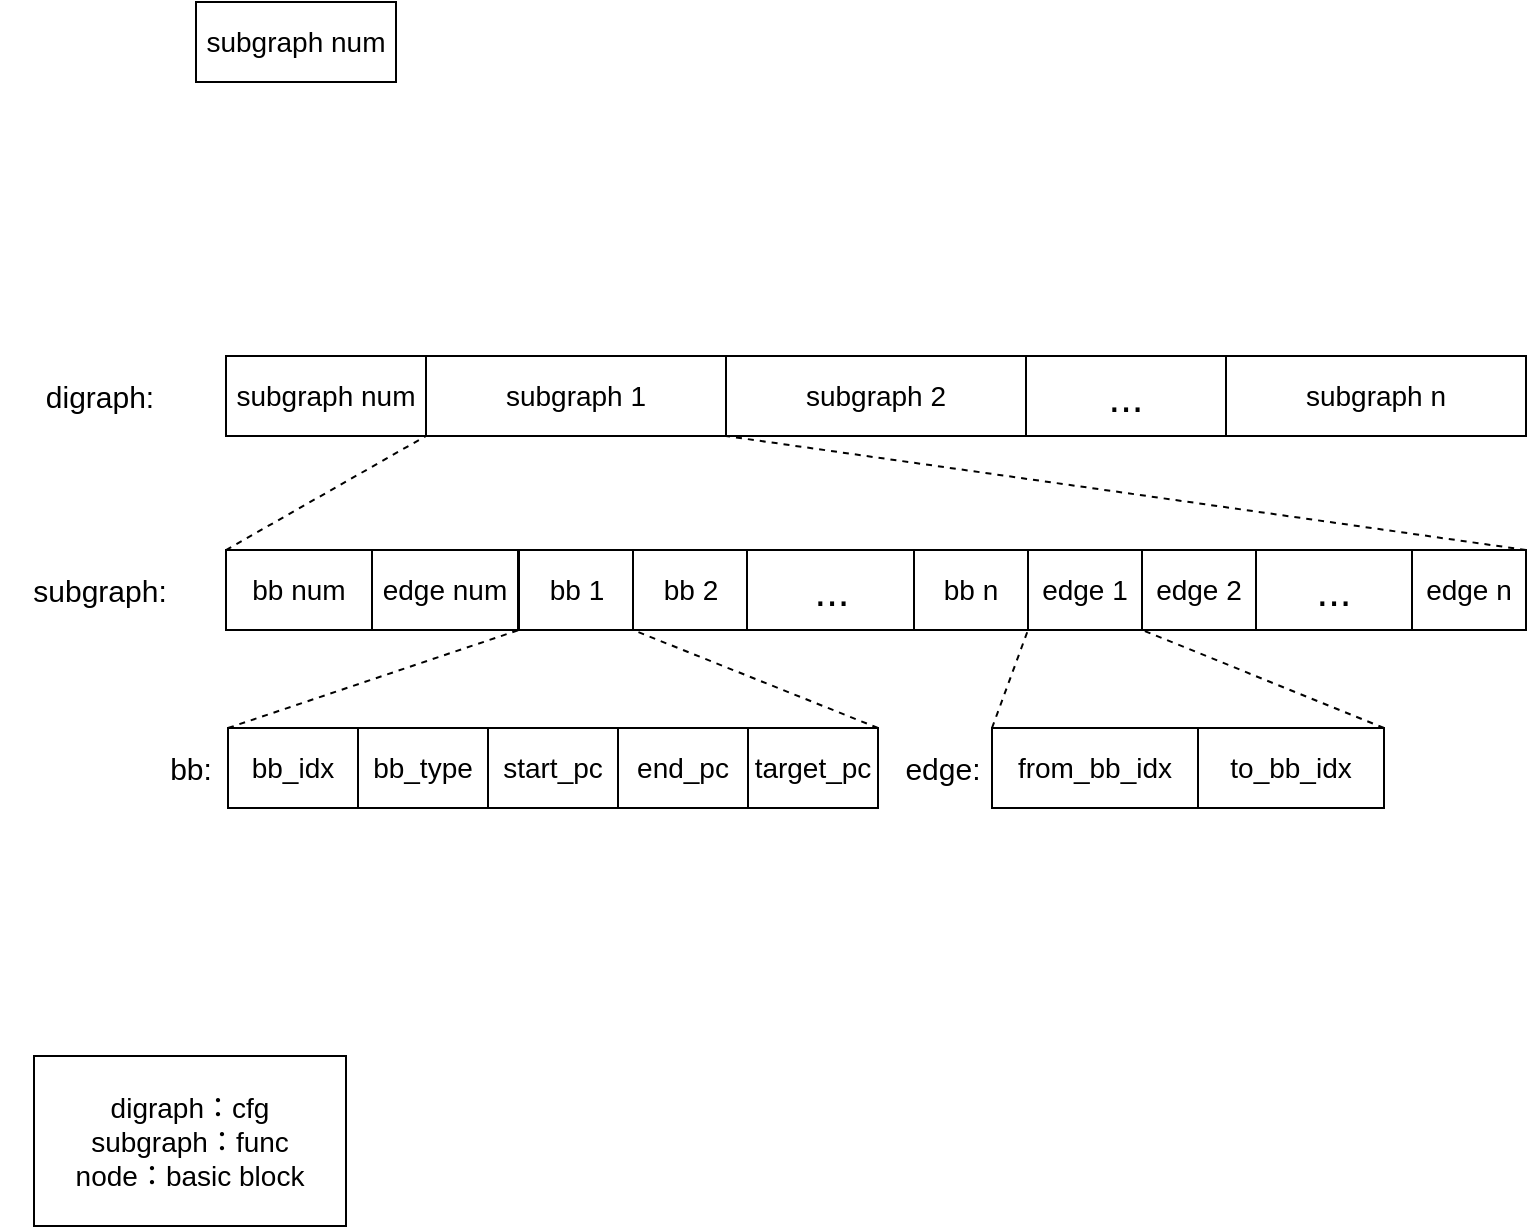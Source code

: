 <mxfile version="21.6.1" type="github">
  <diagram name="第 1 页" id="ugtEYNCoT0SjDMXIqZ7P">
    <mxGraphModel dx="939" dy="534" grid="0" gridSize="10" guides="1" tooltips="1" connect="1" arrows="1" fold="1" page="1" pageScale="1" pageWidth="827" pageHeight="1169" math="0" shadow="0">
      <root>
        <mxCell id="0" />
        <mxCell id="1" parent="0" />
        <mxCell id="d1OhDoUk9ihU9Uq7CjFA-1" value="" style="rounded=0;whiteSpace=wrap;html=1;fillColor=none;" vertex="1" parent="1">
          <mxGeometry x="155" y="267" width="650" height="40" as="geometry" />
        </mxCell>
        <mxCell id="d1OhDoUk9ihU9Uq7CjFA-2" value="&lt;font style=&quot;font-size: 14px;&quot;&gt;subgraph num&lt;/font&gt;" style="rounded=0;whiteSpace=wrap;html=1;fillColor=none;labelBackgroundColor=none;labelBorderColor=none;" vertex="1" parent="1">
          <mxGeometry x="155" y="267" width="100" height="40" as="geometry" />
        </mxCell>
        <mxCell id="d1OhDoUk9ihU9Uq7CjFA-3" value="&lt;font style=&quot;font-size: 15px;&quot;&gt;digraph:&lt;/font&gt;" style="rounded=0;whiteSpace=wrap;html=1;fillColor=none;strokeColor=none;" vertex="1" parent="1">
          <mxGeometry x="42" y="267" width="100" height="40" as="geometry" />
        </mxCell>
        <mxCell id="d1OhDoUk9ihU9Uq7CjFA-4" value="&lt;font style=&quot;font-size: 21px;&quot;&gt;...&lt;/font&gt;" style="rounded=0;whiteSpace=wrap;html=1;fillColor=none;" vertex="1" parent="1">
          <mxGeometry x="555" y="267" width="100" height="40" as="geometry" />
        </mxCell>
        <mxCell id="d1OhDoUk9ihU9Uq7CjFA-5" value="" style="rounded=0;whiteSpace=wrap;html=1;fillColor=none;" vertex="1" parent="1">
          <mxGeometry x="156" y="453" width="325" height="40" as="geometry" />
        </mxCell>
        <mxCell id="d1OhDoUk9ihU9Uq7CjFA-6" value="&lt;font style=&quot;font-size: 14px;&quot;&gt;subgraph num&lt;/font&gt;" style="rounded=0;whiteSpace=wrap;html=1;fillColor=none;" vertex="1" parent="1">
          <mxGeometry x="140" y="90" width="100" height="40" as="geometry" />
        </mxCell>
        <mxCell id="d1OhDoUk9ihU9Uq7CjFA-7" value="&lt;font style=&quot;font-size: 14px;&quot;&gt;subgraph 1&lt;/font&gt;" style="rounded=0;whiteSpace=wrap;html=1;fillColor=default;labelBorderColor=none;" vertex="1" parent="1">
          <mxGeometry x="255" y="267" width="150" height="40" as="geometry" />
        </mxCell>
        <mxCell id="d1OhDoUk9ihU9Uq7CjFA-8" value="&lt;font style=&quot;font-size: 14px;&quot;&gt;subgraph 2&lt;/font&gt;" style="rounded=0;whiteSpace=wrap;html=1;fillColor=none;" vertex="1" parent="1">
          <mxGeometry x="405" y="267" width="150" height="40" as="geometry" />
        </mxCell>
        <mxCell id="d1OhDoUk9ihU9Uq7CjFA-9" value="&lt;font style=&quot;font-size: 14px;&quot;&gt;subgraph n&lt;/font&gt;" style="rounded=0;whiteSpace=wrap;html=1;fillColor=none;" vertex="1" parent="1">
          <mxGeometry x="655" y="267" width="150" height="40" as="geometry" />
        </mxCell>
        <mxCell id="d1OhDoUk9ihU9Uq7CjFA-11" value="" style="rounded=0;whiteSpace=wrap;html=1;fillColor=none;" vertex="1" parent="1">
          <mxGeometry x="155" y="364" width="650" height="40" as="geometry" />
        </mxCell>
        <mxCell id="d1OhDoUk9ihU9Uq7CjFA-12" value="&lt;font style=&quot;font-size: 14px;&quot;&gt;bb num&lt;/font&gt;" style="rounded=0;whiteSpace=wrap;html=1;fillColor=none;" vertex="1" parent="1">
          <mxGeometry x="155" y="364" width="73" height="40" as="geometry" />
        </mxCell>
        <mxCell id="d1OhDoUk9ihU9Uq7CjFA-13" value="&lt;font style=&quot;font-size: 15px;&quot;&gt;subgraph:&lt;/font&gt;" style="rounded=0;whiteSpace=wrap;html=1;fillColor=none;strokeColor=none;" vertex="1" parent="1">
          <mxGeometry x="42" y="364" width="100" height="40" as="geometry" />
        </mxCell>
        <mxCell id="d1OhDoUk9ihU9Uq7CjFA-14" value="&lt;font style=&quot;font-size: 21px;&quot;&gt;...&lt;/font&gt;" style="rounded=0;whiteSpace=wrap;html=1;fillColor=none;" vertex="1" parent="1">
          <mxGeometry x="670" y="364" width="78" height="40" as="geometry" />
        </mxCell>
        <mxCell id="d1OhDoUk9ihU9Uq7CjFA-15" value="&lt;font style=&quot;font-size: 14px;&quot;&gt;bb n&lt;/font&gt;" style="rounded=0;whiteSpace=wrap;html=1;fillColor=none;" vertex="1" parent="1">
          <mxGeometry x="499" y="364" width="57" height="40" as="geometry" />
        </mxCell>
        <mxCell id="d1OhDoUk9ihU9Uq7CjFA-16" value="&lt;font style=&quot;font-size: 14px;&quot;&gt;digraph：cfg&lt;br&gt;subgraph：func&lt;br&gt;node：basic block&lt;br&gt;&lt;/font&gt;" style="rounded=0;whiteSpace=wrap;html=1;fillColor=none;align=center;" vertex="1" parent="1">
          <mxGeometry x="59" y="617" width="156" height="85" as="geometry" />
        </mxCell>
        <mxCell id="d1OhDoUk9ihU9Uq7CjFA-18" value="&lt;font style=&quot;font-size: 14px;&quot;&gt;edge num&lt;/font&gt;" style="rounded=0;whiteSpace=wrap;html=1;fillColor=none;" vertex="1" parent="1">
          <mxGeometry x="228" y="364" width="73" height="40" as="geometry" />
        </mxCell>
        <mxCell id="d1OhDoUk9ihU9Uq7CjFA-19" value="&lt;font style=&quot;font-size: 14px;&quot;&gt;bb 2&lt;/font&gt;" style="rounded=0;whiteSpace=wrap;html=1;fillColor=none;" vertex="1" parent="1">
          <mxGeometry x="358.5" y="364" width="57" height="40" as="geometry" />
        </mxCell>
        <mxCell id="d1OhDoUk9ihU9Uq7CjFA-20" value="&lt;font style=&quot;font-size: 14px;&quot;&gt;bb 1&lt;/font&gt;" style="rounded=0;whiteSpace=wrap;html=1;fillColor=none;" vertex="1" parent="1">
          <mxGeometry x="301.5" y="364" width="57" height="40" as="geometry" />
        </mxCell>
        <mxCell id="d1OhDoUk9ihU9Uq7CjFA-21" value="&lt;font style=&quot;font-size: 21px;&quot;&gt;...&lt;/font&gt;" style="rounded=0;whiteSpace=wrap;html=1;fillColor=none;" vertex="1" parent="1">
          <mxGeometry x="415.5" y="364" width="83.5" height="40" as="geometry" />
        </mxCell>
        <mxCell id="d1OhDoUk9ihU9Uq7CjFA-22" value="&lt;font style=&quot;font-size: 14px;&quot;&gt;edge 1&lt;/font&gt;" style="rounded=0;whiteSpace=wrap;html=1;fillColor=none;" vertex="1" parent="1">
          <mxGeometry x="556" y="364" width="57" height="40" as="geometry" />
        </mxCell>
        <mxCell id="d1OhDoUk9ihU9Uq7CjFA-23" value="&lt;font style=&quot;font-size: 14px;&quot;&gt;edge 2&lt;/font&gt;" style="rounded=0;whiteSpace=wrap;html=1;fillColor=none;" vertex="1" parent="1">
          <mxGeometry x="613" y="364" width="57" height="40" as="geometry" />
        </mxCell>
        <mxCell id="d1OhDoUk9ihU9Uq7CjFA-24" value="&lt;font style=&quot;font-size: 14px;&quot;&gt;edge n&lt;/font&gt;" style="rounded=0;whiteSpace=wrap;html=1;fillColor=none;" vertex="1" parent="1">
          <mxGeometry x="748" y="364" width="57" height="40" as="geometry" />
        </mxCell>
        <mxCell id="d1OhDoUk9ihU9Uq7CjFA-25" value="&lt;font style=&quot;font-size: 14px;&quot;&gt;start_pc&lt;/font&gt;" style="rounded=0;whiteSpace=wrap;html=1;fillColor=none;" vertex="1" parent="1">
          <mxGeometry x="286" y="453" width="65" height="40" as="geometry" />
        </mxCell>
        <mxCell id="d1OhDoUk9ihU9Uq7CjFA-27" value="&lt;font style=&quot;font-size: 15px;&quot;&gt;bb:&lt;/font&gt;" style="rounded=0;whiteSpace=wrap;html=1;fillColor=none;strokeColor=none;" vertex="1" parent="1">
          <mxGeometry x="122" y="453" width="31" height="40" as="geometry" />
        </mxCell>
        <mxCell id="d1OhDoUk9ihU9Uq7CjFA-28" value="&lt;font style=&quot;font-size: 14px;&quot;&gt;end_pc&lt;/font&gt;" style="rounded=0;whiteSpace=wrap;html=1;fillColor=none;" vertex="1" parent="1">
          <mxGeometry x="351" y="453" width="65" height="40" as="geometry" />
        </mxCell>
        <mxCell id="d1OhDoUk9ihU9Uq7CjFA-29" value="&lt;font style=&quot;font-size: 14px;&quot;&gt;bb_idx&lt;/font&gt;" style="rounded=0;whiteSpace=wrap;html=1;fillColor=none;" vertex="1" parent="1">
          <mxGeometry x="156" y="453" width="65" height="40" as="geometry" />
        </mxCell>
        <mxCell id="d1OhDoUk9ihU9Uq7CjFA-30" value="" style="rounded=0;whiteSpace=wrap;html=1;fillColor=none;" vertex="1" parent="1">
          <mxGeometry x="538" y="453" width="196" height="40" as="geometry" />
        </mxCell>
        <mxCell id="d1OhDoUk9ihU9Uq7CjFA-32" value="&lt;font style=&quot;font-size: 15px;&quot;&gt;edge:&lt;/font&gt;" style="rounded=0;whiteSpace=wrap;html=1;fillColor=none;strokeColor=none;" vertex="1" parent="1">
          <mxGeometry x="492" y="453" width="43" height="40" as="geometry" />
        </mxCell>
        <mxCell id="d1OhDoUk9ihU9Uq7CjFA-38" value="&lt;font style=&quot;font-size: 14px;&quot;&gt;from_bb_idx&lt;/font&gt;" style="rounded=0;whiteSpace=wrap;html=1;fillColor=none;" vertex="1" parent="1">
          <mxGeometry x="538" y="453" width="103" height="40" as="geometry" />
        </mxCell>
        <mxCell id="d1OhDoUk9ihU9Uq7CjFA-39" value="&lt;font style=&quot;font-size: 14px;&quot;&gt;to_bb_idx&lt;/font&gt;" style="rounded=0;whiteSpace=wrap;html=1;fillColor=none;" vertex="1" parent="1">
          <mxGeometry x="641" y="453" width="93" height="40" as="geometry" />
        </mxCell>
        <mxCell id="d1OhDoUk9ihU9Uq7CjFA-43" value="" style="endArrow=none;dashed=1;html=1;rounded=0;entryX=0;entryY=1;entryDx=0;entryDy=0;exitX=0;exitY=0;exitDx=0;exitDy=0;fontStyle=0" edge="1" parent="1" source="d1OhDoUk9ihU9Uq7CjFA-12" target="d1OhDoUk9ihU9Uq7CjFA-7">
          <mxGeometry width="50" height="50" relative="1" as="geometry">
            <mxPoint x="375" y="342" as="sourcePoint" />
            <mxPoint x="446" y="323" as="targetPoint" />
          </mxGeometry>
        </mxCell>
        <mxCell id="d1OhDoUk9ihU9Uq7CjFA-44" value="" style="endArrow=none;dashed=1;html=1;rounded=0;entryX=0;entryY=1;entryDx=0;entryDy=0;exitX=1;exitY=0;exitDx=0;exitDy=0;" edge="1" parent="1" source="d1OhDoUk9ihU9Uq7CjFA-24" target="d1OhDoUk9ihU9Uq7CjFA-8">
          <mxGeometry width="50" height="50" relative="1" as="geometry">
            <mxPoint x="354" y="355" as="sourcePoint" />
            <mxPoint x="407" y="318" as="targetPoint" />
          </mxGeometry>
        </mxCell>
        <mxCell id="d1OhDoUk9ihU9Uq7CjFA-47" value="" style="endArrow=none;dashed=1;html=1;rounded=0;entryX=1;entryY=1;entryDx=0;entryDy=0;exitX=0;exitY=0;exitDx=0;exitDy=0;" edge="1" parent="1" source="d1OhDoUk9ihU9Uq7CjFA-38" target="d1OhDoUk9ihU9Uq7CjFA-15">
          <mxGeometry width="50" height="50" relative="1" as="geometry">
            <mxPoint x="492" y="663" as="sourcePoint" />
            <mxPoint x="542" y="613" as="targetPoint" />
          </mxGeometry>
        </mxCell>
        <mxCell id="d1OhDoUk9ihU9Uq7CjFA-48" value="" style="endArrow=none;dashed=1;html=1;rounded=0;entryX=0;entryY=1;entryDx=0;entryDy=0;exitX=1;exitY=0;exitDx=0;exitDy=0;" edge="1" parent="1" source="d1OhDoUk9ihU9Uq7CjFA-39" target="d1OhDoUk9ihU9Uq7CjFA-23">
          <mxGeometry width="50" height="50" relative="1" as="geometry">
            <mxPoint x="607" y="640" as="sourcePoint" />
            <mxPoint x="657" y="590" as="targetPoint" />
          </mxGeometry>
        </mxCell>
        <mxCell id="d1OhDoUk9ihU9Uq7CjFA-49" value="&lt;span style=&quot;font-size: 14px;&quot;&gt;bb_type&lt;/span&gt;" style="rounded=0;whiteSpace=wrap;html=1;fillColor=none;" vertex="1" parent="1">
          <mxGeometry x="221" y="453" width="65" height="40" as="geometry" />
        </mxCell>
        <mxCell id="d1OhDoUk9ihU9Uq7CjFA-51" value="&lt;font style=&quot;font-size: 14px;&quot;&gt;target_pc&lt;/font&gt;" style="rounded=0;whiteSpace=wrap;html=1;fillColor=none;" vertex="1" parent="1">
          <mxGeometry x="416" y="453" width="65" height="40" as="geometry" />
        </mxCell>
        <mxCell id="d1OhDoUk9ihU9Uq7CjFA-52" value="" style="endArrow=none;dashed=1;html=1;rounded=0;entryX=0;entryY=1;entryDx=0;entryDy=0;exitX=0;exitY=0;exitDx=0;exitDy=0;" edge="1" parent="1" source="d1OhDoUk9ihU9Uq7CjFA-29" target="d1OhDoUk9ihU9Uq7CjFA-20">
          <mxGeometry width="50" height="50" relative="1" as="geometry">
            <mxPoint x="217" y="557" as="sourcePoint" />
            <mxPoint x="267" y="507" as="targetPoint" />
          </mxGeometry>
        </mxCell>
        <mxCell id="d1OhDoUk9ihU9Uq7CjFA-53" value="" style="endArrow=none;dashed=1;html=1;rounded=0;entryX=1;entryY=1;entryDx=0;entryDy=0;exitX=1;exitY=0;exitDx=0;exitDy=0;" edge="1" parent="1" source="d1OhDoUk9ihU9Uq7CjFA-51" target="d1OhDoUk9ihU9Uq7CjFA-20">
          <mxGeometry width="50" height="50" relative="1" as="geometry">
            <mxPoint x="355" y="619" as="sourcePoint" />
            <mxPoint x="405" y="569" as="targetPoint" />
          </mxGeometry>
        </mxCell>
      </root>
    </mxGraphModel>
  </diagram>
</mxfile>
